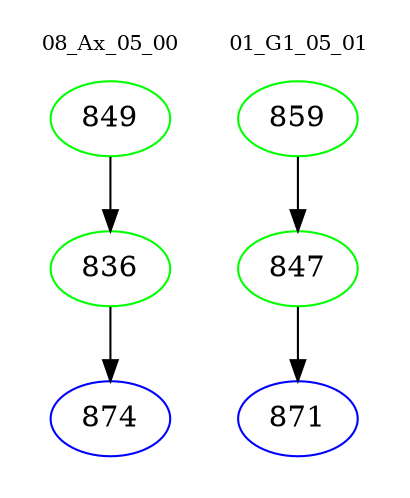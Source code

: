 digraph{
subgraph cluster_0 {
color = white
label = "08_Ax_05_00";
fontsize=10;
T0_849 [label="849", color="green"]
T0_849 -> T0_836 [color="black"]
T0_836 [label="836", color="green"]
T0_836 -> T0_874 [color="black"]
T0_874 [label="874", color="blue"]
}
subgraph cluster_1 {
color = white
label = "01_G1_05_01";
fontsize=10;
T1_859 [label="859", color="green"]
T1_859 -> T1_847 [color="black"]
T1_847 [label="847", color="green"]
T1_847 -> T1_871 [color="black"]
T1_871 [label="871", color="blue"]
}
}
